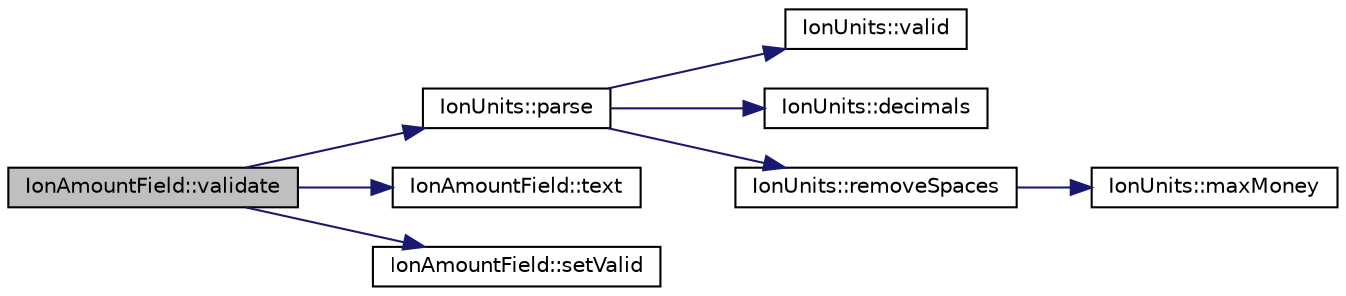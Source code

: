 digraph "IonAmountField::validate"
{
  edge [fontname="Helvetica",fontsize="10",labelfontname="Helvetica",labelfontsize="10"];
  node [fontname="Helvetica",fontsize="10",shape=record];
  rankdir="LR";
  Node59 [label="IonAmountField::validate",height=0.2,width=0.4,color="black", fillcolor="grey75", style="filled", fontcolor="black"];
  Node59 -> Node60 [color="midnightblue",fontsize="10",style="solid",fontname="Helvetica"];
  Node60 [label="IonUnits::parse",height=0.2,width=0.4,color="black", fillcolor="white", style="filled",URL="$d7/dab/class_ion_units.html#a25349c520a1994f8c772db61b23208d6",tooltip="Parse string to coin amount. "];
  Node60 -> Node61 [color="midnightblue",fontsize="10",style="solid",fontname="Helvetica"];
  Node61 [label="IonUnits::valid",height=0.2,width=0.4,color="black", fillcolor="white", style="filled",URL="$d7/dab/class_ion_units.html#a23c5b1306ed473dbb2375a6675a2ce13",tooltip="Is unit ID valid? "];
  Node60 -> Node62 [color="midnightblue",fontsize="10",style="solid",fontname="Helvetica"];
  Node62 [label="IonUnits::decimals",height=0.2,width=0.4,color="black", fillcolor="white", style="filled",URL="$d7/dab/class_ion_units.html#a5e9c7a5b666b858c171760273c51c9d7",tooltip="Number of decimals left. "];
  Node60 -> Node63 [color="midnightblue",fontsize="10",style="solid",fontname="Helvetica"];
  Node63 [label="IonUnits::removeSpaces",height=0.2,width=0.4,color="black", fillcolor="white", style="filled",URL="$d7/dab/class_ion_units.html#a3076278f67f3b32262dcbaa4944698f4"];
  Node63 -> Node64 [color="midnightblue",fontsize="10",style="solid",fontname="Helvetica"];
  Node64 [label="IonUnits::maxMoney",height=0.2,width=0.4,color="black", fillcolor="white", style="filled",URL="$d7/dab/class_ion_units.html#ad263cf356fe762bfe92eb11f2306c36a",tooltip="Return maximum number of base units (Satoshis) "];
  Node59 -> Node65 [color="midnightblue",fontsize="10",style="solid",fontname="Helvetica"];
  Node65 [label="IonAmountField::text",height=0.2,width=0.4,color="black", fillcolor="white", style="filled",URL="$db/d1e/class_ion_amount_field.html#a2394be4ddb20766348519c0ad0732136"];
  Node59 -> Node66 [color="midnightblue",fontsize="10",style="solid",fontname="Helvetica"];
  Node66 [label="IonAmountField::setValid",height=0.2,width=0.4,color="black", fillcolor="white", style="filled",URL="$db/d1e/class_ion_amount_field.html#a738ac80e49d4c3adeea1d42b95aa3489",tooltip="Mark current value as invalid in UI. "];
}
